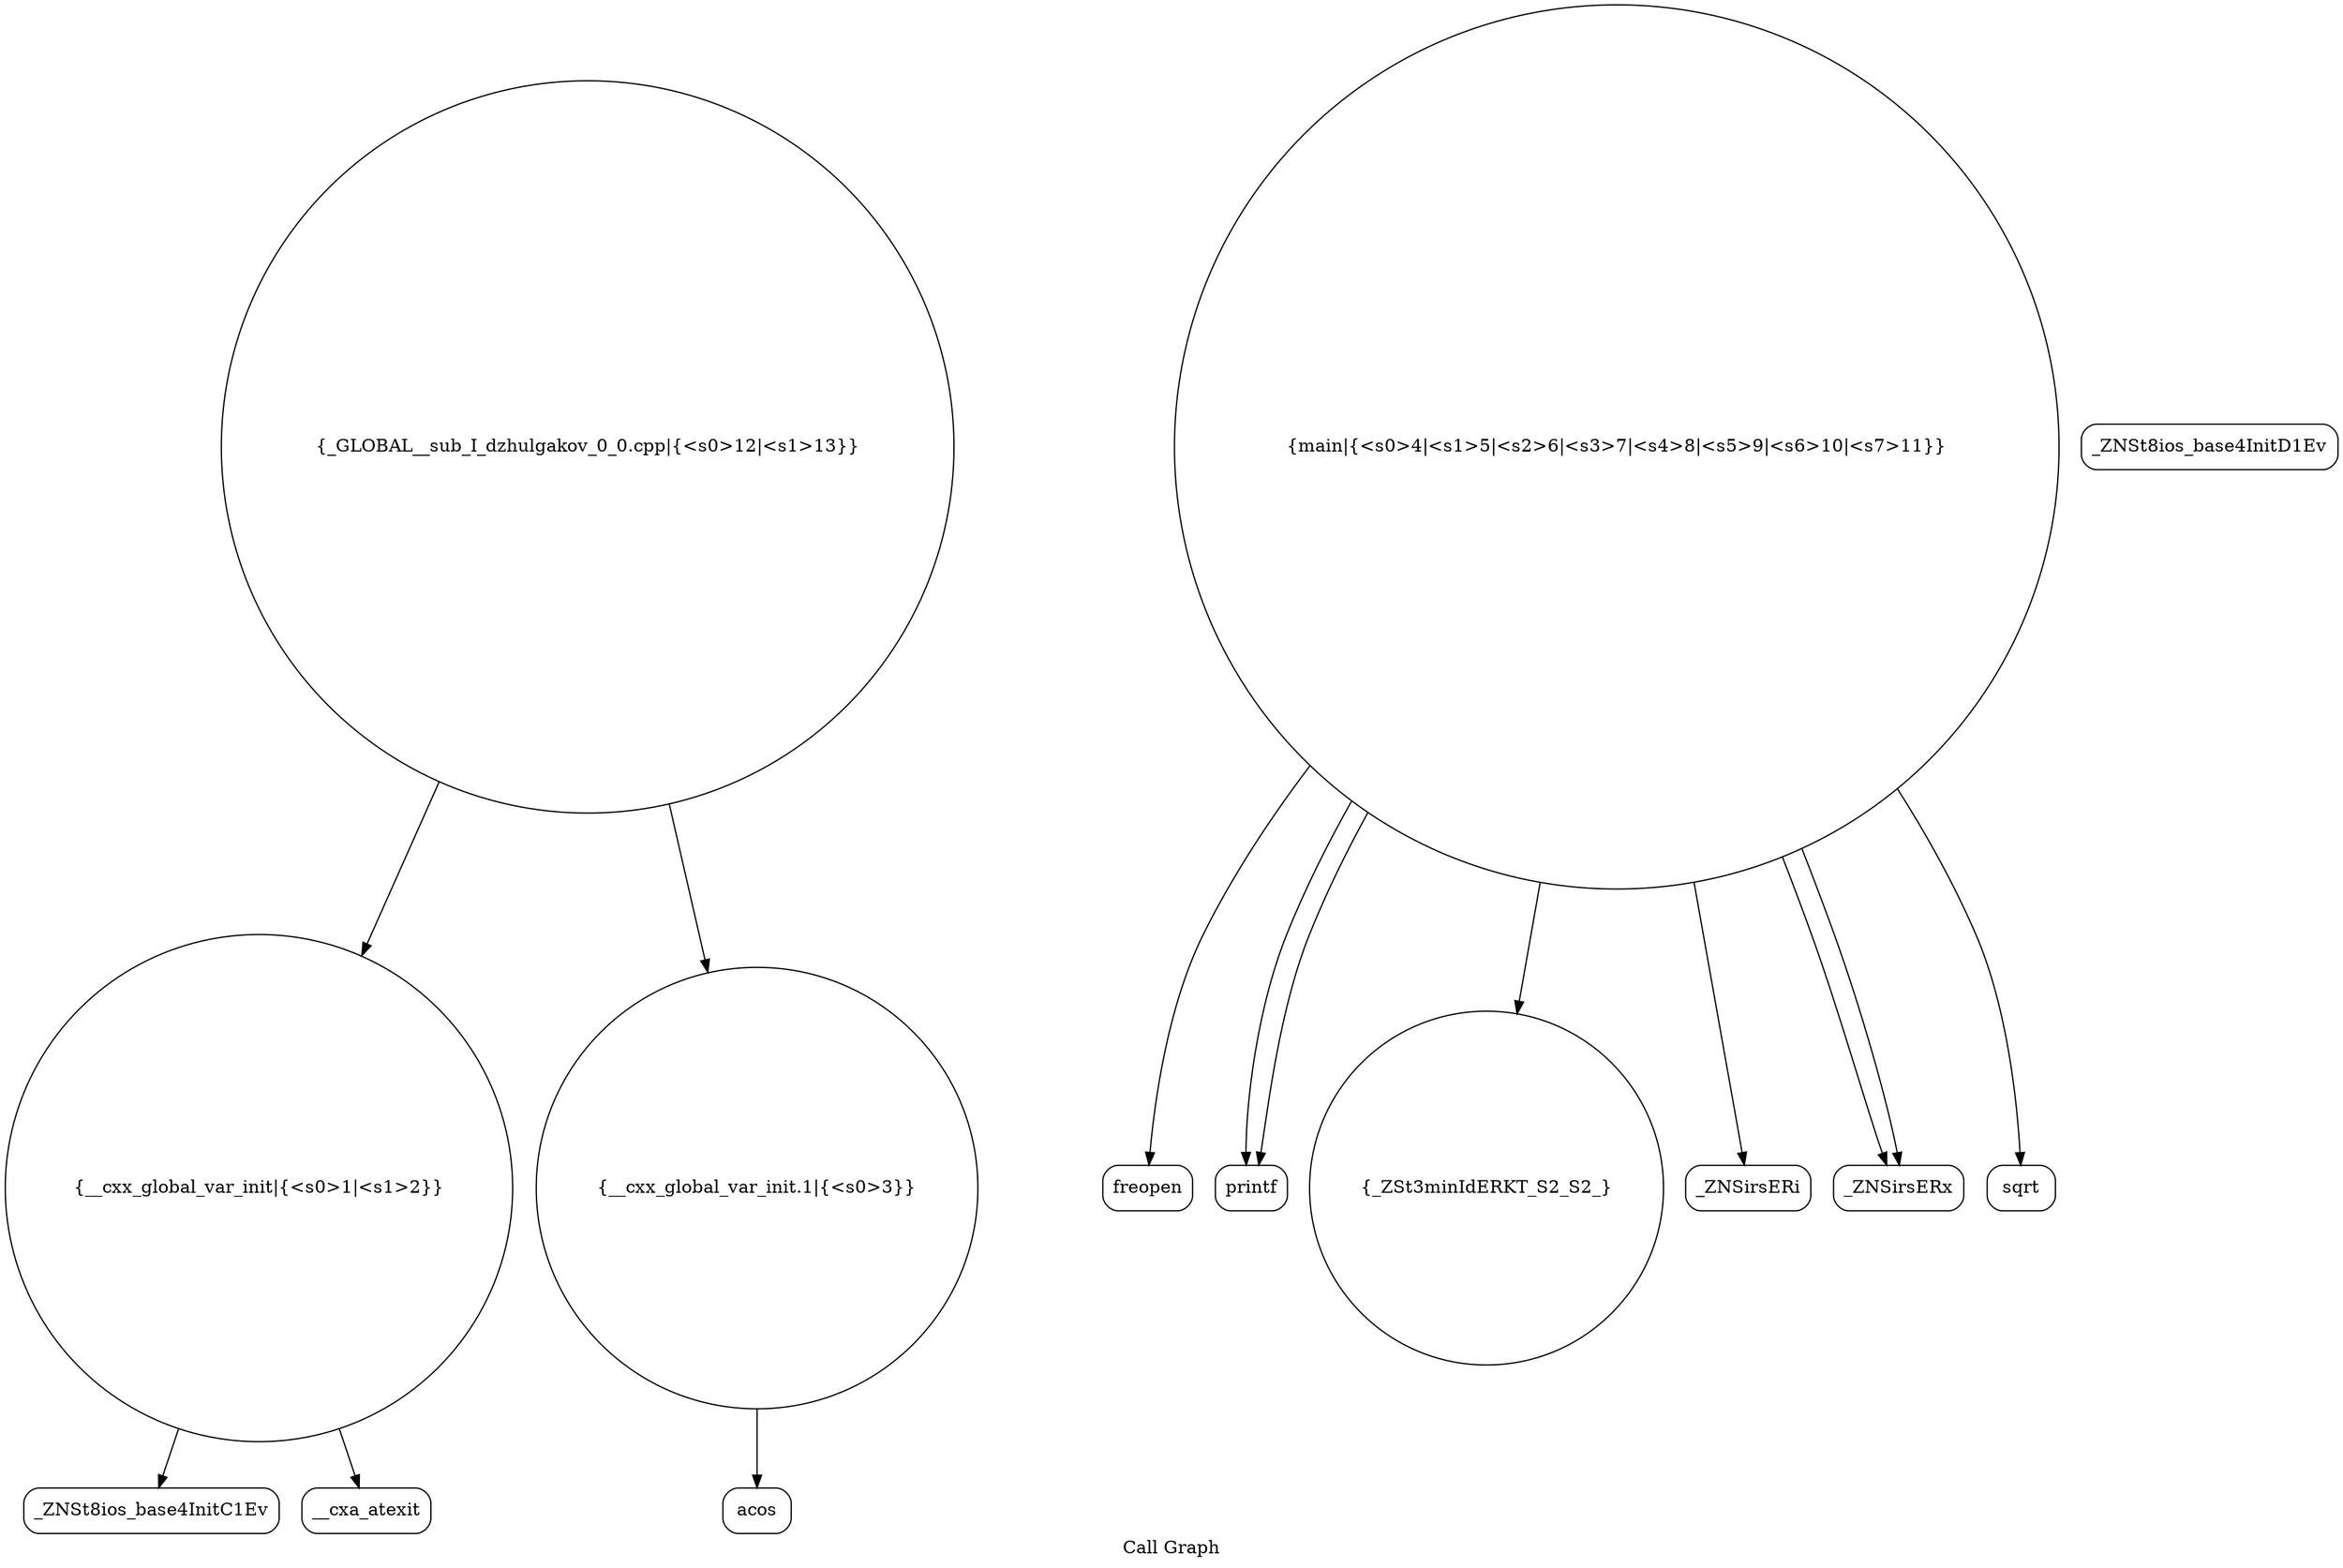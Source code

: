 digraph "Call Graph" {
	label="Call Graph";

	Node0x565156ff4240 [shape=record,shape=circle,label="{__cxx_global_var_init|{<s0>1|<s1>2}}"];
	Node0x565156ff4240:s0 -> Node0x565156ff46d0[color=black];
	Node0x565156ff4240:s1 -> Node0x565156ff47d0[color=black];
	Node0x565156ff49d0 [shape=record,shape=Mrecord,label="{freopen}"];
	Node0x565156ff4750 [shape=record,shape=Mrecord,label="{_ZNSt8ios_base4InitD1Ev}"];
	Node0x565156ff4ad0 [shape=record,shape=Mrecord,label="{printf}"];
	Node0x565156ff4850 [shape=record,shape=circle,label="{__cxx_global_var_init.1|{<s0>3}}"];
	Node0x565156ff4850:s0 -> Node0x565156ff48d0[color=black];
	Node0x565156ff4bd0 [shape=record,shape=circle,label="{_ZSt3minIdERKT_S2_S2_}"];
	Node0x565156ff4950 [shape=record,shape=circle,label="{main|{<s0>4|<s1>5|<s2>6|<s3>7|<s4>8|<s5>9|<s6>10|<s7>11}}"];
	Node0x565156ff4950:s0 -> Node0x565156ff49d0[color=black];
	Node0x565156ff4950:s1 -> Node0x565156ff4a50[color=black];
	Node0x565156ff4950:s2 -> Node0x565156ff4ad0[color=black];
	Node0x565156ff4950:s3 -> Node0x565156ff4b50[color=black];
	Node0x565156ff4950:s4 -> Node0x565156ff4b50[color=black];
	Node0x565156ff4950:s5 -> Node0x565156ff4c50[color=black];
	Node0x565156ff4950:s6 -> Node0x565156ff4bd0[color=black];
	Node0x565156ff4950:s7 -> Node0x565156ff4ad0[color=black];
	Node0x565156ff4cd0 [shape=record,shape=circle,label="{_GLOBAL__sub_I_dzhulgakov_0_0.cpp|{<s0>12|<s1>13}}"];
	Node0x565156ff4cd0:s0 -> Node0x565156ff4240[color=black];
	Node0x565156ff4cd0:s1 -> Node0x565156ff4850[color=black];
	Node0x565156ff46d0 [shape=record,shape=Mrecord,label="{_ZNSt8ios_base4InitC1Ev}"];
	Node0x565156ff4a50 [shape=record,shape=Mrecord,label="{_ZNSirsERi}"];
	Node0x565156ff47d0 [shape=record,shape=Mrecord,label="{__cxa_atexit}"];
	Node0x565156ff4b50 [shape=record,shape=Mrecord,label="{_ZNSirsERx}"];
	Node0x565156ff48d0 [shape=record,shape=Mrecord,label="{acos}"];
	Node0x565156ff4c50 [shape=record,shape=Mrecord,label="{sqrt}"];
}
